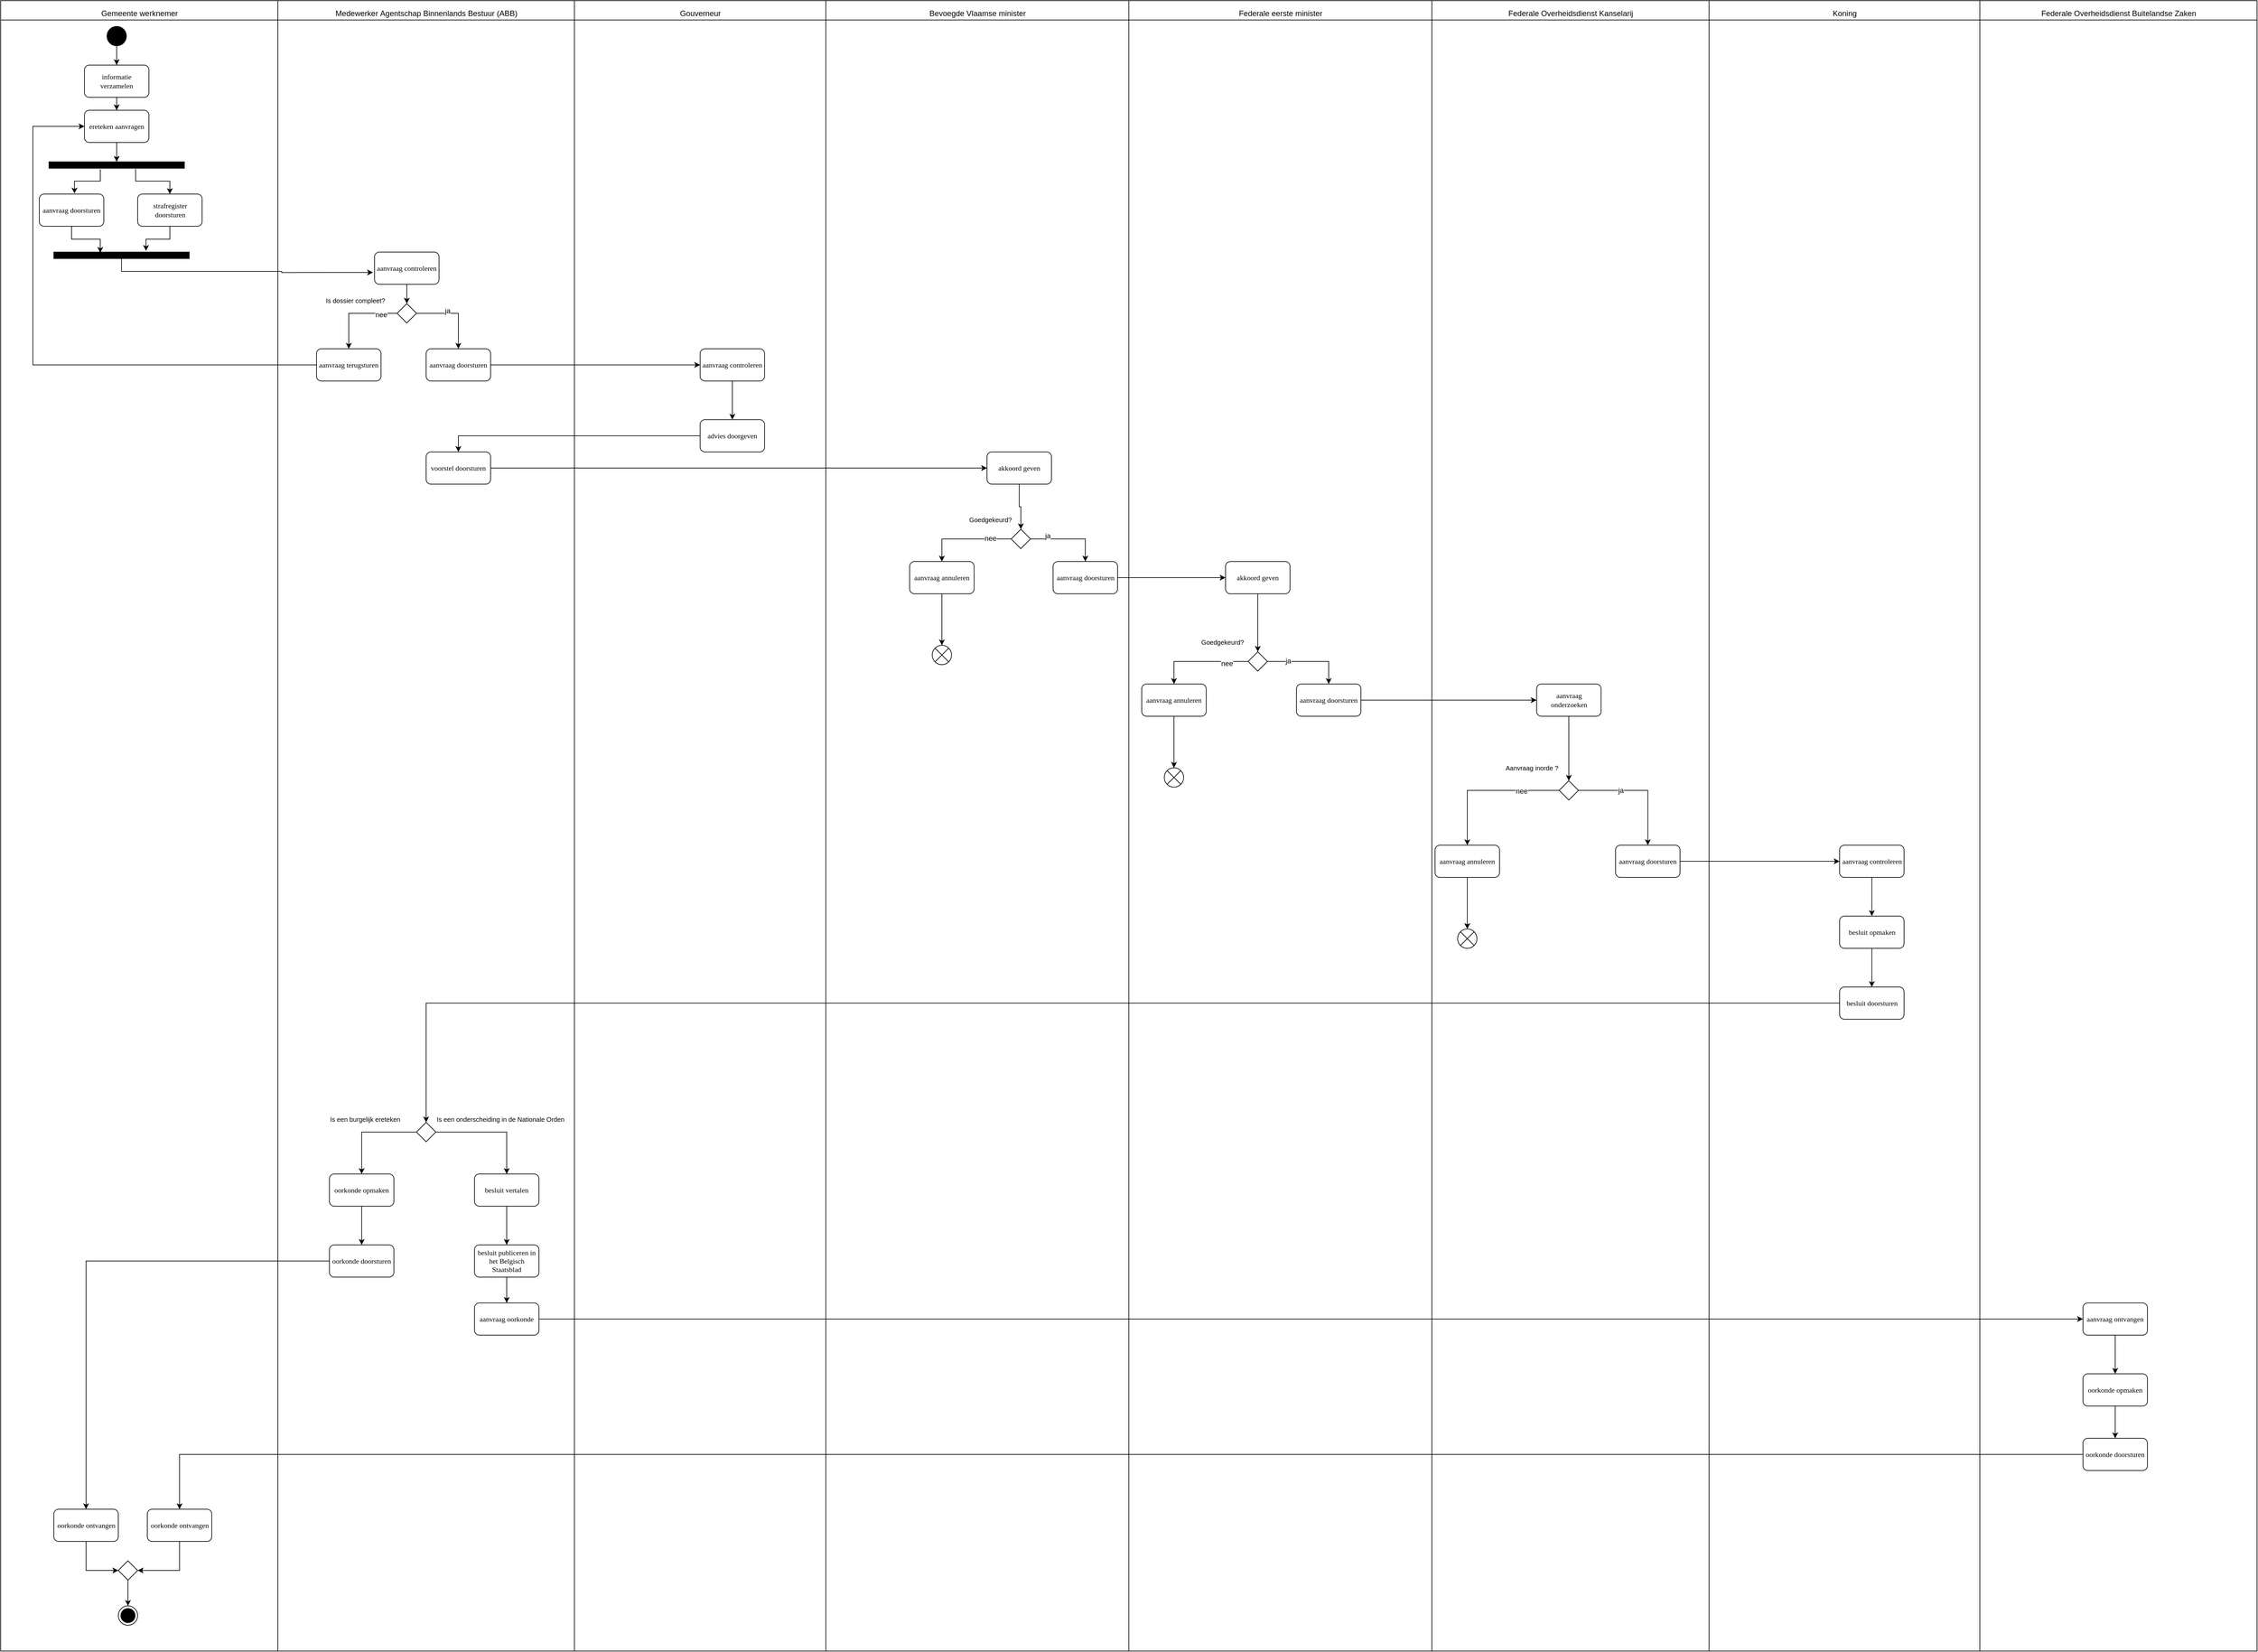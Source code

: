 <mxfile version="20.2.3" type="device"><diagram id="ZHenVUtdvTATAbaUtTwY" name="Pagina-1"><mxGraphModel dx="1038" dy="2241" grid="1" gridSize="10" guides="1" tooltips="1" connect="1" arrows="1" fold="1" page="1" pageScale="1" pageWidth="900" pageHeight="1600" math="0" shadow="0"><root><mxCell id="0"/><mxCell id="1" parent="0"/><mxCell id="qeYb6-Mk7p1NM57O7SrZ-1" value="&lt;font style=&quot;font-size: 12px; font-weight: normal;&quot;&gt;Gemeente werknemer&lt;/font&gt;" style="swimlane;html=1;startSize=30;fontSize=26;" parent="1" vertex="1"><mxGeometry y="-620" width="430" height="2560" as="geometry"><mxRectangle x="50" y="-620" width="70" height="40" as="alternateBounds"/></mxGeometry></mxCell><mxCell id="qeYb6-Mk7p1NM57O7SrZ-23" style="edgeStyle=orthogonalEdgeStyle;rounded=0;orthogonalLoop=1;jettySize=auto;html=1;entryX=0.5;entryY=0;entryDx=0;entryDy=0;startArrow=none;" parent="qeYb6-Mk7p1NM57O7SrZ-1" source="pEAK2WOmN5JxyxvZKZ4H-2" target="pEAK2WOmN5JxyxvZKZ4H-1" edge="1"><mxGeometry relative="1" as="geometry"><mxPoint x="180" y="110" as="targetPoint"/></mxGeometry></mxCell><mxCell id="pEAK2WOmN5JxyxvZKZ4H-4" style="edgeStyle=orthogonalEdgeStyle;rounded=0;orthogonalLoop=1;jettySize=auto;html=1;entryX=0.5;entryY=0;entryDx=0;entryDy=0;" parent="qeYb6-Mk7p1NM57O7SrZ-1" source="qeYb6-Mk7p1NM57O7SrZ-3" target="pEAK2WOmN5JxyxvZKZ4H-2" edge="1"><mxGeometry relative="1" as="geometry"/></mxCell><mxCell id="qeYb6-Mk7p1NM57O7SrZ-3" value="" style="ellipse;whiteSpace=wrap;html=1;rounded=0;shadow=0;comic=0;labelBackgroundColor=none;strokeWidth=1;fillColor=#000000;fontFamily=Verdana;fontSize=12;align=center;" parent="qeYb6-Mk7p1NM57O7SrZ-1" vertex="1"><mxGeometry x="165" y="40" width="30" height="30" as="geometry"/></mxCell><mxCell id="Xzkce-4FoRbqYDj6auFc-2" style="edgeStyle=orthogonalEdgeStyle;rounded=0;orthogonalLoop=1;jettySize=auto;html=1;entryX=0;entryY=0.5;entryDx=0;entryDy=0;" parent="qeYb6-Mk7p1NM57O7SrZ-1" edge="1"><mxGeometry relative="1" as="geometry"><mxPoint x="205.2" y="4730" as="sourcePoint"/></mxGeometry></mxCell><mxCell id="Xzkce-4FoRbqYDj6auFc-3" style="edgeStyle=orthogonalEdgeStyle;rounded=0;orthogonalLoop=1;jettySize=auto;html=1;entryX=1;entryY=0.5;entryDx=0;entryDy=0;" parent="qeYb6-Mk7p1NM57O7SrZ-1" edge="1"><mxGeometry relative="1" as="geometry"><Array as="points"><mxPoint x="350" y="4775"/></Array><mxPoint x="350" y="4730" as="sourcePoint"/></mxGeometry></mxCell><mxCell id="pEAK2WOmN5JxyxvZKZ4H-102" style="edgeStyle=orthogonalEdgeStyle;rounded=0;orthogonalLoop=1;jettySize=auto;html=1;entryX=0.5;entryY=0;entryDx=0;entryDy=0;" parent="qeYb6-Mk7p1NM57O7SrZ-1" source="pEAK2WOmN5JxyxvZKZ4H-1" target="pEAK2WOmN5JxyxvZKZ4H-101" edge="1"><mxGeometry relative="1" as="geometry"/></mxCell><mxCell id="pEAK2WOmN5JxyxvZKZ4H-1" value="&lt;span style=&quot;font-size: 11px;&quot;&gt;ereteken aanvragen&lt;/span&gt;" style="rounded=1;whiteSpace=wrap;html=1;shadow=0;labelBackgroundColor=none;strokeWidth=1;fontFamily=Verdana;fontSize=8;align=center;" parent="qeYb6-Mk7p1NM57O7SrZ-1" vertex="1"><mxGeometry x="130" y="170" width="100" height="50" as="geometry"/></mxCell><mxCell id="pEAK2WOmN5JxyxvZKZ4H-2" value="&lt;span style=&quot;font-size: 11px;&quot;&gt;informatie verzamelen&lt;/span&gt;" style="rounded=1;whiteSpace=wrap;html=1;shadow=0;labelBackgroundColor=none;strokeWidth=1;fontFamily=Verdana;fontSize=8;align=center;" parent="qeYb6-Mk7p1NM57O7SrZ-1" vertex="1"><mxGeometry x="130" y="100" width="100" height="50" as="geometry"/></mxCell><mxCell id="pEAK2WOmN5JxyxvZKZ4H-107" style="edgeStyle=orthogonalEdgeStyle;rounded=0;orthogonalLoop=1;jettySize=auto;html=1;entryX=0.343;entryY=0.113;entryDx=0;entryDy=0;entryPerimeter=0;" parent="qeYb6-Mk7p1NM57O7SrZ-1" source="pEAK2WOmN5JxyxvZKZ4H-5" target="pEAK2WOmN5JxyxvZKZ4H-106" edge="1"><mxGeometry relative="1" as="geometry"/></mxCell><mxCell id="pEAK2WOmN5JxyxvZKZ4H-5" value="&lt;span style=&quot;font-size: 11px;&quot;&gt;aanvraag doorsturen&lt;/span&gt;" style="rounded=1;whiteSpace=wrap;html=1;shadow=0;labelBackgroundColor=none;strokeWidth=1;fontFamily=Verdana;fontSize=8;align=center;" parent="qeYb6-Mk7p1NM57O7SrZ-1" vertex="1"><mxGeometry x="60" y="300" width="100" height="50" as="geometry"/></mxCell><mxCell id="pEAK2WOmN5JxyxvZKZ4H-89" style="edgeStyle=orthogonalEdgeStyle;rounded=0;orthogonalLoop=1;jettySize=auto;html=1;entryX=0;entryY=0.5;entryDx=0;entryDy=0;" parent="qeYb6-Mk7p1NM57O7SrZ-1" source="pEAK2WOmN5JxyxvZKZ4H-84" target="pEAK2WOmN5JxyxvZKZ4H-87" edge="1"><mxGeometry relative="1" as="geometry"/></mxCell><mxCell id="pEAK2WOmN5JxyxvZKZ4H-84" value="&lt;span style=&quot;font-size: 11px;&quot;&gt;oorkonde ontvangen&lt;/span&gt;" style="rounded=1;whiteSpace=wrap;html=1;shadow=0;labelBackgroundColor=none;strokeWidth=1;fontFamily=Verdana;fontSize=8;align=center;" parent="qeYb6-Mk7p1NM57O7SrZ-1" vertex="1"><mxGeometry x="82.5" y="2340" width="100" height="50" as="geometry"/></mxCell><mxCell id="pEAK2WOmN5JxyxvZKZ4H-90" style="edgeStyle=orthogonalEdgeStyle;rounded=0;orthogonalLoop=1;jettySize=auto;html=1;entryX=1;entryY=0.5;entryDx=0;entryDy=0;exitX=0.5;exitY=1;exitDx=0;exitDy=0;" parent="qeYb6-Mk7p1NM57O7SrZ-1" source="pEAK2WOmN5JxyxvZKZ4H-85" target="pEAK2WOmN5JxyxvZKZ4H-87" edge="1"><mxGeometry relative="1" as="geometry"/></mxCell><mxCell id="pEAK2WOmN5JxyxvZKZ4H-85" value="&lt;span style=&quot;font-size: 11px;&quot;&gt;oorkonde ontvangen&lt;/span&gt;" style="rounded=1;whiteSpace=wrap;html=1;shadow=0;labelBackgroundColor=none;strokeWidth=1;fontFamily=Verdana;fontSize=8;align=center;" parent="qeYb6-Mk7p1NM57O7SrZ-1" vertex="1"><mxGeometry x="227.5" y="2340" width="100" height="50" as="geometry"/></mxCell><mxCell id="pEAK2WOmN5JxyxvZKZ4H-86" value="" style="ellipse;html=1;shape=endState;fillColor=#000000;strokeColor=#000000;fontSize=26;" parent="qeYb6-Mk7p1NM57O7SrZ-1" vertex="1"><mxGeometry x="182.5" y="2490" width="30" height="30" as="geometry"/></mxCell><mxCell id="pEAK2WOmN5JxyxvZKZ4H-91" style="edgeStyle=orthogonalEdgeStyle;rounded=0;orthogonalLoop=1;jettySize=auto;html=1;entryX=0.5;entryY=0;entryDx=0;entryDy=0;" parent="qeYb6-Mk7p1NM57O7SrZ-1" source="pEAK2WOmN5JxyxvZKZ4H-87" target="pEAK2WOmN5JxyxvZKZ4H-86" edge="1"><mxGeometry relative="1" as="geometry"/></mxCell><mxCell id="pEAK2WOmN5JxyxvZKZ4H-87" value="" style="rhombus;fontSize=26;" parent="qeYb6-Mk7p1NM57O7SrZ-1" vertex="1"><mxGeometry x="182.5" y="2420" width="30" height="30" as="geometry"/></mxCell><mxCell id="pEAK2WOmN5JxyxvZKZ4H-104" style="edgeStyle=orthogonalEdgeStyle;rounded=0;orthogonalLoop=1;jettySize=auto;html=1;entryX=0.545;entryY=-0.017;entryDx=0;entryDy=0;entryPerimeter=0;exitX=0.379;exitY=1.163;exitDx=0;exitDy=0;exitPerimeter=0;" parent="qeYb6-Mk7p1NM57O7SrZ-1" source="pEAK2WOmN5JxyxvZKZ4H-101" target="pEAK2WOmN5JxyxvZKZ4H-5" edge="1"><mxGeometry relative="1" as="geometry"/></mxCell><mxCell id="pEAK2WOmN5JxyxvZKZ4H-105" style="edgeStyle=orthogonalEdgeStyle;rounded=0;orthogonalLoop=1;jettySize=auto;html=1;entryX=0.5;entryY=0;entryDx=0;entryDy=0;exitX=0.64;exitY=1.113;exitDx=0;exitDy=0;exitPerimeter=0;" parent="qeYb6-Mk7p1NM57O7SrZ-1" source="pEAK2WOmN5JxyxvZKZ4H-101" target="pEAK2WOmN5JxyxvZKZ4H-103" edge="1"><mxGeometry relative="1" as="geometry"/></mxCell><mxCell id="pEAK2WOmN5JxyxvZKZ4H-101" value="" style="whiteSpace=wrap;html=1;rounded=0;shadow=0;comic=0;labelBackgroundColor=none;strokeWidth=1;fillColor=#000000;fontFamily=Verdana;fontSize=12;align=center;rotation=0;" parent="qeYb6-Mk7p1NM57O7SrZ-1" vertex="1"><mxGeometry x="75" y="250" width="210" height="10" as="geometry"/></mxCell><mxCell id="pEAK2WOmN5JxyxvZKZ4H-108" style="edgeStyle=orthogonalEdgeStyle;rounded=0;orthogonalLoop=1;jettySize=auto;html=1;entryX=0.681;entryY=-0.187;entryDx=0;entryDy=0;entryPerimeter=0;" parent="qeYb6-Mk7p1NM57O7SrZ-1" source="pEAK2WOmN5JxyxvZKZ4H-103" target="pEAK2WOmN5JxyxvZKZ4H-106" edge="1"><mxGeometry relative="1" as="geometry"/></mxCell><mxCell id="pEAK2WOmN5JxyxvZKZ4H-103" value="&lt;span style=&quot;font-size: 11px;&quot;&gt;strafregister doorsturen&lt;/span&gt;" style="rounded=1;whiteSpace=wrap;html=1;shadow=0;labelBackgroundColor=none;strokeWidth=1;fontFamily=Verdana;fontSize=8;align=center;" parent="qeYb6-Mk7p1NM57O7SrZ-1" vertex="1"><mxGeometry x="212.5" y="300" width="100" height="50" as="geometry"/></mxCell><mxCell id="pEAK2WOmN5JxyxvZKZ4H-106" value="" style="whiteSpace=wrap;html=1;rounded=0;shadow=0;comic=0;labelBackgroundColor=none;strokeWidth=1;fillColor=#000000;fontFamily=Verdana;fontSize=12;align=center;rotation=0;" parent="qeYb6-Mk7p1NM57O7SrZ-1" vertex="1"><mxGeometry x="82.5" y="390" width="210" height="10" as="geometry"/></mxCell><mxCell id="qeYb6-Mk7p1NM57O7SrZ-5" value="&lt;font style=&quot;font-size: 12px; font-weight: normal;&quot;&gt;Medewerker&amp;nbsp;Agentschap Binnenlands Bestuur (ABB)&lt;/font&gt;" style="swimlane;html=1;startSize=30;fontSize=26;movable=1;resizable=1;rotatable=1;deletable=1;editable=1;connectable=1;" parent="1" vertex="1"><mxGeometry x="430" y="-620" width="460" height="2560" as="geometry"><mxRectangle x="50" y="-620" width="70" height="40" as="alternateBounds"/></mxGeometry></mxCell><mxCell id="8twhK0O1LXAX3PJHNR0f-30" style="edgeStyle=orthogonalEdgeStyle;rounded=0;orthogonalLoop=1;jettySize=auto;html=1;entryX=0.5;entryY=0;entryDx=0;entryDy=0;fontSize=10;" parent="qeYb6-Mk7p1NM57O7SrZ-5" edge="1"><mxGeometry relative="1" as="geometry"><mxPoint x="180" y="1870" as="sourcePoint"/></mxGeometry></mxCell><mxCell id="8twhK0O1LXAX3PJHNR0f-85" style="edgeStyle=orthogonalEdgeStyle;rounded=0;orthogonalLoop=1;jettySize=auto;html=1;entryX=0.5;entryY=0;entryDx=0;entryDy=0;fontSize=10;" parent="qeYb6-Mk7p1NM57O7SrZ-5" edge="1"><mxGeometry relative="1" as="geometry"><mxPoint x="215" y="2360" as="targetPoint"/></mxGeometry></mxCell><mxCell id="8twhK0O1LXAX3PJHNR0f-89" style="edgeStyle=orthogonalEdgeStyle;rounded=0;orthogonalLoop=1;jettySize=auto;html=1;entryX=0.5;entryY=0;entryDx=0;entryDy=0;fontSize=10;" parent="qeYb6-Mk7p1NM57O7SrZ-5" edge="1"><mxGeometry relative="1" as="geometry"><mxPoint x="450" y="2360" as="targetPoint"/></mxGeometry></mxCell><mxCell id="pEAK2WOmN5JxyxvZKZ4H-11" style="edgeStyle=orthogonalEdgeStyle;rounded=0;orthogonalLoop=1;jettySize=auto;html=1;entryX=0.5;entryY=0;entryDx=0;entryDy=0;" parent="qeYb6-Mk7p1NM57O7SrZ-5" source="pEAK2WOmN5JxyxvZKZ4H-6" target="pEAK2WOmN5JxyxvZKZ4H-8" edge="1"><mxGeometry relative="1" as="geometry"/></mxCell><mxCell id="pEAK2WOmN5JxyxvZKZ4H-6" value="&lt;span style=&quot;font-size: 11px;&quot;&gt;aanvraag controleren&lt;/span&gt;" style="rounded=1;whiteSpace=wrap;html=1;shadow=0;labelBackgroundColor=none;strokeWidth=1;fontFamily=Verdana;fontSize=8;align=center;" parent="qeYb6-Mk7p1NM57O7SrZ-5" vertex="1"><mxGeometry x="150" y="390" width="100" height="50" as="geometry"/></mxCell><mxCell id="pEAK2WOmN5JxyxvZKZ4H-12" style="edgeStyle=orthogonalEdgeStyle;rounded=0;orthogonalLoop=1;jettySize=auto;html=1;entryX=0.5;entryY=0;entryDx=0;entryDy=0;" parent="qeYb6-Mk7p1NM57O7SrZ-5" source="pEAK2WOmN5JxyxvZKZ4H-8" target="pEAK2WOmN5JxyxvZKZ4H-10" edge="1"><mxGeometry relative="1" as="geometry"/></mxCell><mxCell id="pEAK2WOmN5JxyxvZKZ4H-13" value="nee" style="edgeLabel;html=1;align=center;verticalAlign=middle;resizable=0;points=[];" parent="pEAK2WOmN5JxyxvZKZ4H-12" vertex="1" connectable="0"><mxGeometry x="-0.619" y="2" relative="1" as="geometry"><mxPoint as="offset"/></mxGeometry></mxCell><mxCell id="pEAK2WOmN5JxyxvZKZ4H-16" style="edgeStyle=orthogonalEdgeStyle;rounded=0;orthogonalLoop=1;jettySize=auto;html=1;entryX=0.5;entryY=0;entryDx=0;entryDy=0;" parent="qeYb6-Mk7p1NM57O7SrZ-5" source="pEAK2WOmN5JxyxvZKZ4H-8" target="pEAK2WOmN5JxyxvZKZ4H-15" edge="1"><mxGeometry relative="1" as="geometry"/></mxCell><mxCell id="pEAK2WOmN5JxyxvZKZ4H-17" value="ja" style="edgeLabel;html=1;align=center;verticalAlign=middle;resizable=0;points=[];" parent="pEAK2WOmN5JxyxvZKZ4H-16" vertex="1" connectable="0"><mxGeometry x="-0.2" y="4" relative="1" as="geometry"><mxPoint as="offset"/></mxGeometry></mxCell><mxCell id="pEAK2WOmN5JxyxvZKZ4H-8" value="" style="rhombus;fontSize=26;" parent="qeYb6-Mk7p1NM57O7SrZ-5" vertex="1"><mxGeometry x="185" y="470" width="30" height="30" as="geometry"/></mxCell><mxCell id="pEAK2WOmN5JxyxvZKZ4H-9" value="Is dossier compleet?" style="text;html=1;align=center;verticalAlign=middle;resizable=0;points=[];autosize=1;strokeColor=none;fillColor=none;fontSize=10;" parent="qeYb6-Mk7p1NM57O7SrZ-5" vertex="1"><mxGeometry x="60" y="450" width="120" height="30" as="geometry"/></mxCell><mxCell id="pEAK2WOmN5JxyxvZKZ4H-10" value="&lt;span style=&quot;font-size: 11px;&quot;&gt;aanvraag terugsturen&lt;/span&gt;" style="rounded=1;whiteSpace=wrap;html=1;shadow=0;labelBackgroundColor=none;strokeWidth=1;fontFamily=Verdana;fontSize=8;align=center;" parent="qeYb6-Mk7p1NM57O7SrZ-5" vertex="1"><mxGeometry x="60" y="540" width="100" height="50" as="geometry"/></mxCell><mxCell id="pEAK2WOmN5JxyxvZKZ4H-15" value="&lt;span style=&quot;font-size: 11px;&quot;&gt;aanvraag doorsturen&lt;/span&gt;" style="rounded=1;whiteSpace=wrap;html=1;shadow=0;labelBackgroundColor=none;strokeWidth=1;fontFamily=Verdana;fontSize=8;align=center;" parent="qeYb6-Mk7p1NM57O7SrZ-5" vertex="1"><mxGeometry x="230" y="540" width="100" height="50" as="geometry"/></mxCell><mxCell id="pEAK2WOmN5JxyxvZKZ4H-22" value="&lt;span style=&quot;font-size: 11px;&quot;&gt;voorstel doorsturen&lt;/span&gt;" style="rounded=1;whiteSpace=wrap;html=1;shadow=0;labelBackgroundColor=none;strokeWidth=1;fontFamily=Verdana;fontSize=8;align=center;" parent="qeYb6-Mk7p1NM57O7SrZ-5" vertex="1"><mxGeometry x="230" y="700" width="100" height="50" as="geometry"/></mxCell><mxCell id="pEAK2WOmN5JxyxvZKZ4H-82" style="edgeStyle=orthogonalEdgeStyle;rounded=0;orthogonalLoop=1;jettySize=auto;html=1;entryX=0.5;entryY=0;entryDx=0;entryDy=0;" parent="qeYb6-Mk7p1NM57O7SrZ-5" source="pEAK2WOmN5JxyxvZKZ4H-69" target="pEAK2WOmN5JxyxvZKZ4H-70" edge="1"><mxGeometry relative="1" as="geometry"/></mxCell><mxCell id="pEAK2WOmN5JxyxvZKZ4H-69" value="&lt;span style=&quot;font-size: 11px;&quot;&gt;besluit vertalen&lt;/span&gt;" style="rounded=1;whiteSpace=wrap;html=1;shadow=0;labelBackgroundColor=none;strokeWidth=1;fontFamily=Verdana;fontSize=8;align=center;" parent="qeYb6-Mk7p1NM57O7SrZ-5" vertex="1"><mxGeometry x="305" y="1820" width="100" height="50" as="geometry"/></mxCell><mxCell id="pEAK2WOmN5JxyxvZKZ4H-83" style="edgeStyle=orthogonalEdgeStyle;rounded=0;orthogonalLoop=1;jettySize=auto;html=1;entryX=0.5;entryY=0;entryDx=0;entryDy=0;" parent="qeYb6-Mk7p1NM57O7SrZ-5" source="pEAK2WOmN5JxyxvZKZ4H-70" target="pEAK2WOmN5JxyxvZKZ4H-71" edge="1"><mxGeometry relative="1" as="geometry"/></mxCell><mxCell id="pEAK2WOmN5JxyxvZKZ4H-70" value="&lt;span style=&quot;font-size: 11px;&quot;&gt;besluit publiceren in het Belgisch Staatsblad&lt;/span&gt;" style="rounded=1;whiteSpace=wrap;html=1;shadow=0;labelBackgroundColor=none;strokeWidth=1;fontFamily=Verdana;fontSize=8;align=center;" parent="qeYb6-Mk7p1NM57O7SrZ-5" vertex="1"><mxGeometry x="305" y="1930" width="100" height="50" as="geometry"/></mxCell><mxCell id="pEAK2WOmN5JxyxvZKZ4H-71" value="&lt;span style=&quot;font-size: 11px;&quot;&gt;aanvraag oorkonde&lt;/span&gt;" style="rounded=1;whiteSpace=wrap;html=1;shadow=0;labelBackgroundColor=none;strokeWidth=1;fontFamily=Verdana;fontSize=8;align=center;" parent="qeYb6-Mk7p1NM57O7SrZ-5" vertex="1"><mxGeometry x="305" y="2020" width="100" height="50" as="geometry"/></mxCell><mxCell id="pEAK2WOmN5JxyxvZKZ4H-78" style="edgeStyle=orthogonalEdgeStyle;rounded=0;orthogonalLoop=1;jettySize=auto;html=1;" parent="qeYb6-Mk7p1NM57O7SrZ-5" source="pEAK2WOmN5JxyxvZKZ4H-72" target="pEAK2WOmN5JxyxvZKZ4H-75" edge="1"><mxGeometry relative="1" as="geometry"/></mxCell><mxCell id="pEAK2WOmN5JxyxvZKZ4H-80" style="edgeStyle=orthogonalEdgeStyle;rounded=0;orthogonalLoop=1;jettySize=auto;html=1;entryX=0.5;entryY=0;entryDx=0;entryDy=0;" parent="qeYb6-Mk7p1NM57O7SrZ-5" source="pEAK2WOmN5JxyxvZKZ4H-72" target="pEAK2WOmN5JxyxvZKZ4H-69" edge="1"><mxGeometry relative="1" as="geometry"/></mxCell><mxCell id="pEAK2WOmN5JxyxvZKZ4H-72" value="" style="rhombus;fontSize=26;" parent="qeYb6-Mk7p1NM57O7SrZ-5" vertex="1"><mxGeometry x="215" y="1740" width="30" height="30" as="geometry"/></mxCell><mxCell id="pEAK2WOmN5JxyxvZKZ4H-73" value="Is een onderscheiding in de Nationale Orden" style="text;html=1;align=center;verticalAlign=middle;resizable=0;points=[];autosize=1;strokeColor=none;fillColor=none;fontSize=10;" parent="qeYb6-Mk7p1NM57O7SrZ-5" vertex="1"><mxGeometry x="235" y="1720" width="220" height="30" as="geometry"/></mxCell><mxCell id="pEAK2WOmN5JxyxvZKZ4H-74" value="Is een burgelijk ereteken" style="text;html=1;align=center;verticalAlign=middle;resizable=0;points=[];autosize=1;strokeColor=none;fillColor=none;fontSize=10;" parent="qeYb6-Mk7p1NM57O7SrZ-5" vertex="1"><mxGeometry x="70" y="1720" width="130" height="30" as="geometry"/></mxCell><mxCell id="pEAK2WOmN5JxyxvZKZ4H-81" style="edgeStyle=orthogonalEdgeStyle;rounded=0;orthogonalLoop=1;jettySize=auto;html=1;entryX=0.5;entryY=0;entryDx=0;entryDy=0;" parent="qeYb6-Mk7p1NM57O7SrZ-5" source="pEAK2WOmN5JxyxvZKZ4H-75" target="pEAK2WOmN5JxyxvZKZ4H-76" edge="1"><mxGeometry relative="1" as="geometry"/></mxCell><mxCell id="pEAK2WOmN5JxyxvZKZ4H-75" value="&lt;span style=&quot;font-size: 11px;&quot;&gt;oorkonde opmaken&lt;/span&gt;" style="rounded=1;whiteSpace=wrap;html=1;shadow=0;labelBackgroundColor=none;strokeWidth=1;fontFamily=Verdana;fontSize=8;align=center;" parent="qeYb6-Mk7p1NM57O7SrZ-5" vertex="1"><mxGeometry x="80" y="1820" width="100" height="50" as="geometry"/></mxCell><mxCell id="pEAK2WOmN5JxyxvZKZ4H-76" value="&lt;span style=&quot;font-size: 11px;&quot;&gt;oorkonde doorsturen&lt;/span&gt;" style="rounded=1;whiteSpace=wrap;html=1;shadow=0;labelBackgroundColor=none;strokeWidth=1;fontFamily=Verdana;fontSize=8;align=center;" parent="qeYb6-Mk7p1NM57O7SrZ-5" vertex="1"><mxGeometry x="80" y="1930" width="100" height="50" as="geometry"/></mxCell><mxCell id="8twhK0O1LXAX3PJHNR0f-33" value="&lt;font style=&quot;font-size: 12px; font-weight: normal;&quot;&gt;Gouverneur&lt;/font&gt;" style="swimlane;html=1;startSize=30;fontSize=26;movable=1;resizable=1;rotatable=1;deletable=1;editable=1;connectable=1;" parent="1" vertex="1"><mxGeometry x="890" y="-620" width="390" height="2560" as="geometry"><mxRectangle x="50" y="-620" width="70" height="40" as="alternateBounds"/></mxGeometry></mxCell><mxCell id="8twhK0O1LXAX3PJHNR0f-34" style="edgeStyle=orthogonalEdgeStyle;rounded=0;orthogonalLoop=1;jettySize=auto;html=1;entryX=0.5;entryY=0;entryDx=0;entryDy=0;fontSize=10;" parent="8twhK0O1LXAX3PJHNR0f-33" edge="1"><mxGeometry relative="1" as="geometry"><mxPoint x="180" y="1870" as="sourcePoint"/></mxGeometry></mxCell><mxCell id="pEAK2WOmN5JxyxvZKZ4H-21" style="edgeStyle=orthogonalEdgeStyle;rounded=0;orthogonalLoop=1;jettySize=auto;html=1;entryX=0.5;entryY=0;entryDx=0;entryDy=0;" parent="8twhK0O1LXAX3PJHNR0f-33" source="pEAK2WOmN5JxyxvZKZ4H-18" target="pEAK2WOmN5JxyxvZKZ4H-19" edge="1"><mxGeometry relative="1" as="geometry"/></mxCell><mxCell id="pEAK2WOmN5JxyxvZKZ4H-18" value="&lt;span style=&quot;font-size: 11px;&quot;&gt;aanvraag controleren&lt;/span&gt;" style="rounded=1;whiteSpace=wrap;html=1;shadow=0;labelBackgroundColor=none;strokeWidth=1;fontFamily=Verdana;fontSize=8;align=center;" parent="8twhK0O1LXAX3PJHNR0f-33" vertex="1"><mxGeometry x="195" y="540" width="100" height="50" as="geometry"/></mxCell><mxCell id="pEAK2WOmN5JxyxvZKZ4H-19" value="&lt;span style=&quot;font-size: 11px;&quot;&gt;advies doorgeven&lt;/span&gt;" style="rounded=1;whiteSpace=wrap;html=1;shadow=0;labelBackgroundColor=none;strokeWidth=1;fontFamily=Verdana;fontSize=8;align=center;" parent="8twhK0O1LXAX3PJHNR0f-33" vertex="1"><mxGeometry x="195" y="650" width="100" height="50" as="geometry"/></mxCell><mxCell id="8twhK0O1LXAX3PJHNR0f-40" style="edgeStyle=orthogonalEdgeStyle;rounded=0;orthogonalLoop=1;jettySize=auto;html=1;entryX=0.5;entryY=0;entryDx=0;entryDy=0;fontSize=10;" parent="1" edge="1"><mxGeometry relative="1" as="geometry"><mxPoint x="620" y="1320" as="sourcePoint"/><Array as="points"><mxPoint x="980" y="1320"/></Array></mxGeometry></mxCell><mxCell id="dqIwUDd032EUe0eFCUuS-20" value="&lt;font style=&quot;font-size: 12px; font-weight: normal;&quot;&gt;Bevoegde Vlaamse minister&lt;/font&gt;" style="swimlane;html=1;startSize=30;fontSize=26;movable=1;resizable=1;rotatable=1;deletable=1;editable=1;connectable=1;" parent="1" vertex="1"><mxGeometry x="1280" y="-620" width="470" height="2560" as="geometry"><mxRectangle x="50" y="-620" width="70" height="40" as="alternateBounds"/></mxGeometry></mxCell><mxCell id="dqIwUDd032EUe0eFCUuS-21" style="edgeStyle=orthogonalEdgeStyle;rounded=0;orthogonalLoop=1;jettySize=auto;html=1;entryX=0.5;entryY=0;entryDx=0;entryDy=0;fontSize=10;" parent="dqIwUDd032EUe0eFCUuS-20" edge="1"><mxGeometry relative="1" as="geometry"><mxPoint x="180" y="1870" as="sourcePoint"/></mxGeometry></mxCell><mxCell id="dqIwUDd032EUe0eFCUuS-22" style="edgeStyle=orthogonalEdgeStyle;rounded=0;orthogonalLoop=1;jettySize=auto;html=1;entryX=0.5;entryY=0;entryDx=0;entryDy=0;" parent="dqIwUDd032EUe0eFCUuS-20" edge="1"><mxGeometry relative="1" as="geometry"><mxPoint x="265" y="2320" as="sourcePoint"/></mxGeometry></mxCell><mxCell id="dqIwUDd032EUe0eFCUuS-24" style="edgeStyle=orthogonalEdgeStyle;rounded=0;orthogonalLoop=1;jettySize=auto;html=1;entryX=0.5;entryY=0;entryDx=0;entryDy=0;" parent="dqIwUDd032EUe0eFCUuS-20" edge="1"><mxGeometry relative="1" as="geometry"><mxPoint x="265" y="2420" as="sourcePoint"/></mxGeometry></mxCell><mxCell id="pEAK2WOmN5JxyxvZKZ4H-24" value="&lt;span style=&quot;font-size: 11px;&quot;&gt;akkoord geven&lt;/span&gt;" style="rounded=1;whiteSpace=wrap;html=1;shadow=0;labelBackgroundColor=none;strokeWidth=1;fontFamily=Verdana;fontSize=8;align=center;" parent="dqIwUDd032EUe0eFCUuS-20" vertex="1"><mxGeometry x="250" y="700" width="100" height="50" as="geometry"/></mxCell><mxCell id="pEAK2WOmN5JxyxvZKZ4H-26" value="&lt;font style=&quot;font-size: 11px;&quot;&gt;aanvraag doorsturen&lt;/font&gt;" style="rounded=1;whiteSpace=wrap;html=1;shadow=0;labelBackgroundColor=none;strokeWidth=1;fontFamily=Verdana;fontSize=8;align=center;" parent="dqIwUDd032EUe0eFCUuS-20" vertex="1"><mxGeometry x="352.5" y="870" width="100" height="50" as="geometry"/></mxCell><mxCell id="pEAK2WOmN5JxyxvZKZ4H-31" style="edgeStyle=orthogonalEdgeStyle;rounded=0;orthogonalLoop=1;jettySize=auto;html=1;exitX=0.5;exitY=1;exitDx=0;exitDy=0;" parent="dqIwUDd032EUe0eFCUuS-20" source="pEAK2WOmN5JxyxvZKZ4H-24" target="pEAK2WOmN5JxyxvZKZ4H-27" edge="1"><mxGeometry relative="1" as="geometry"/></mxCell><mxCell id="pEAK2WOmN5JxyxvZKZ4H-32" style="edgeStyle=orthogonalEdgeStyle;rounded=0;orthogonalLoop=1;jettySize=auto;html=1;entryX=0.5;entryY=0;entryDx=0;entryDy=0;" parent="dqIwUDd032EUe0eFCUuS-20" source="pEAK2WOmN5JxyxvZKZ4H-27" target="pEAK2WOmN5JxyxvZKZ4H-29" edge="1"><mxGeometry relative="1" as="geometry"/></mxCell><mxCell id="pEAK2WOmN5JxyxvZKZ4H-33" value="nee" style="edgeLabel;html=1;align=center;verticalAlign=middle;resizable=0;points=[];" parent="pEAK2WOmN5JxyxvZKZ4H-32" vertex="1" connectable="0"><mxGeometry x="-0.53" y="-1" relative="1" as="geometry"><mxPoint x="1" as="offset"/></mxGeometry></mxCell><mxCell id="pEAK2WOmN5JxyxvZKZ4H-34" style="edgeStyle=orthogonalEdgeStyle;rounded=0;orthogonalLoop=1;jettySize=auto;html=1;entryX=0.5;entryY=0;entryDx=0;entryDy=0;" parent="dqIwUDd032EUe0eFCUuS-20" source="pEAK2WOmN5JxyxvZKZ4H-27" target="pEAK2WOmN5JxyxvZKZ4H-26" edge="1"><mxGeometry relative="1" as="geometry"/></mxCell><mxCell id="pEAK2WOmN5JxyxvZKZ4H-35" value="ja" style="edgeLabel;html=1;align=center;verticalAlign=middle;resizable=0;points=[];" parent="pEAK2WOmN5JxyxvZKZ4H-34" vertex="1" connectable="0"><mxGeometry x="-0.558" y="5" relative="1" as="geometry"><mxPoint as="offset"/></mxGeometry></mxCell><mxCell id="pEAK2WOmN5JxyxvZKZ4H-27" value="" style="rhombus;fontSize=26;" parent="dqIwUDd032EUe0eFCUuS-20" vertex="1"><mxGeometry x="287.5" y="820" width="30" height="30" as="geometry"/></mxCell><mxCell id="pEAK2WOmN5JxyxvZKZ4H-28" value="&lt;font style=&quot;font-size: 10px;&quot;&gt;Goedgekeurd?&lt;/font&gt;" style="text;html=1;align=center;verticalAlign=middle;resizable=0;points=[];autosize=1;strokeColor=none;fillColor=none;fontSize=11;" parent="dqIwUDd032EUe0eFCUuS-20" vertex="1"><mxGeometry x="210" y="790" width="90" height="30" as="geometry"/></mxCell><mxCell id="pEAK2WOmN5JxyxvZKZ4H-36" style="edgeStyle=orthogonalEdgeStyle;rounded=0;orthogonalLoop=1;jettySize=auto;html=1;entryX=0.5;entryY=0;entryDx=0;entryDy=0;" parent="dqIwUDd032EUe0eFCUuS-20" source="pEAK2WOmN5JxyxvZKZ4H-29" target="pEAK2WOmN5JxyxvZKZ4H-30" edge="1"><mxGeometry relative="1" as="geometry"/></mxCell><mxCell id="pEAK2WOmN5JxyxvZKZ4H-29" value="&lt;font style=&quot;font-size: 11px;&quot;&gt;aanvraag annuleren&lt;/font&gt;" style="rounded=1;whiteSpace=wrap;html=1;shadow=0;labelBackgroundColor=none;strokeWidth=1;fontFamily=Verdana;fontSize=8;align=center;" parent="dqIwUDd032EUe0eFCUuS-20" vertex="1"><mxGeometry x="130" y="870" width="100" height="50" as="geometry"/></mxCell><mxCell id="pEAK2WOmN5JxyxvZKZ4H-30" value="" style="shape=sumEllipse;perimeter=ellipsePerimeter;whiteSpace=wrap;html=1;backgroundOutline=1;fontSize=26;" parent="dqIwUDd032EUe0eFCUuS-20" vertex="1"><mxGeometry x="165" y="1000" width="30" height="30" as="geometry"/></mxCell><mxCell id="dqIwUDd032EUe0eFCUuS-30" value="&lt;font style=&quot;font-size: 12px; font-weight: normal;&quot;&gt;Federale eerste minister&lt;/font&gt;" style="swimlane;html=1;startSize=30;fontSize=26;movable=1;resizable=1;rotatable=1;deletable=1;editable=1;connectable=1;" parent="1" vertex="1"><mxGeometry x="1750" y="-620" width="470" height="2560" as="geometry"><mxRectangle x="50" y="-620" width="70" height="40" as="alternateBounds"/></mxGeometry></mxCell><mxCell id="dqIwUDd032EUe0eFCUuS-31" style="edgeStyle=orthogonalEdgeStyle;rounded=0;orthogonalLoop=1;jettySize=auto;html=1;entryX=0.5;entryY=0;entryDx=0;entryDy=0;fontSize=10;" parent="dqIwUDd032EUe0eFCUuS-30" edge="1"><mxGeometry relative="1" as="geometry"><mxPoint x="180" y="1870" as="sourcePoint"/></mxGeometry></mxCell><mxCell id="dqIwUDd032EUe0eFCUuS-32" style="edgeStyle=orthogonalEdgeStyle;rounded=0;orthogonalLoop=1;jettySize=auto;html=1;entryX=0.5;entryY=0;entryDx=0;entryDy=0;" parent="dqIwUDd032EUe0eFCUuS-30" edge="1"><mxGeometry relative="1" as="geometry"><mxPoint x="265" y="2320" as="sourcePoint"/></mxGeometry></mxCell><mxCell id="dqIwUDd032EUe0eFCUuS-33" style="edgeStyle=orthogonalEdgeStyle;rounded=0;orthogonalLoop=1;jettySize=auto;html=1;entryX=0.5;entryY=0;entryDx=0;entryDy=0;" parent="dqIwUDd032EUe0eFCUuS-30" edge="1"><mxGeometry relative="1" as="geometry"><mxPoint x="265" y="2420" as="sourcePoint"/></mxGeometry></mxCell><mxCell id="pEAK2WOmN5JxyxvZKZ4H-44" style="edgeStyle=orthogonalEdgeStyle;rounded=0;orthogonalLoop=1;jettySize=auto;html=1;entryX=0.5;entryY=0;entryDx=0;entryDy=0;" parent="dqIwUDd032EUe0eFCUuS-30" source="pEAK2WOmN5JxyxvZKZ4H-37" target="pEAK2WOmN5JxyxvZKZ4H-39" edge="1"><mxGeometry relative="1" as="geometry"/></mxCell><mxCell id="pEAK2WOmN5JxyxvZKZ4H-37" value="&lt;font style=&quot;font-size: 11px;&quot;&gt;akkoord geven&lt;/font&gt;" style="rounded=1;whiteSpace=wrap;html=1;shadow=0;labelBackgroundColor=none;strokeWidth=1;fontFamily=Verdana;fontSize=8;align=center;" parent="dqIwUDd032EUe0eFCUuS-30" vertex="1"><mxGeometry x="150" y="870" width="100" height="50" as="geometry"/></mxCell><mxCell id="pEAK2WOmN5JxyxvZKZ4H-45" style="edgeStyle=orthogonalEdgeStyle;rounded=0;orthogonalLoop=1;jettySize=auto;html=1;entryX=0.5;entryY=0;entryDx=0;entryDy=0;" parent="dqIwUDd032EUe0eFCUuS-30" source="pEAK2WOmN5JxyxvZKZ4H-39" target="pEAK2WOmN5JxyxvZKZ4H-41" edge="1"><mxGeometry relative="1" as="geometry"/></mxCell><mxCell id="pEAK2WOmN5JxyxvZKZ4H-47" value="nee" style="edgeLabel;html=1;align=center;verticalAlign=middle;resizable=0;points=[];" parent="pEAK2WOmN5JxyxvZKZ4H-45" vertex="1" connectable="0"><mxGeometry x="-0.557" y="3" relative="1" as="geometry"><mxPoint as="offset"/></mxGeometry></mxCell><mxCell id="pEAK2WOmN5JxyxvZKZ4H-48" style="edgeStyle=orthogonalEdgeStyle;rounded=0;orthogonalLoop=1;jettySize=auto;html=1;entryX=0.5;entryY=0;entryDx=0;entryDy=0;" parent="dqIwUDd032EUe0eFCUuS-30" source="pEAK2WOmN5JxyxvZKZ4H-39" target="pEAK2WOmN5JxyxvZKZ4H-43" edge="1"><mxGeometry relative="1" as="geometry"/></mxCell><mxCell id="pEAK2WOmN5JxyxvZKZ4H-49" value="ja" style="edgeLabel;html=1;align=center;verticalAlign=middle;resizable=0;points=[];" parent="pEAK2WOmN5JxyxvZKZ4H-48" vertex="1" connectable="0"><mxGeometry x="-0.511" y="1" relative="1" as="geometry"><mxPoint as="offset"/></mxGeometry></mxCell><mxCell id="pEAK2WOmN5JxyxvZKZ4H-39" value="" style="rhombus;fontSize=26;" parent="dqIwUDd032EUe0eFCUuS-30" vertex="1"><mxGeometry x="185" y="1010" width="30" height="30" as="geometry"/></mxCell><mxCell id="pEAK2WOmN5JxyxvZKZ4H-40" value="&lt;font style=&quot;font-size: 10px;&quot;&gt;Goedgekeurd?&lt;/font&gt;" style="text;html=1;align=center;verticalAlign=middle;resizable=0;points=[];autosize=1;strokeColor=none;fillColor=none;fontSize=11;" parent="dqIwUDd032EUe0eFCUuS-30" vertex="1"><mxGeometry x="100" y="980" width="90" height="30" as="geometry"/></mxCell><mxCell id="pEAK2WOmN5JxyxvZKZ4H-46" style="edgeStyle=orthogonalEdgeStyle;rounded=0;orthogonalLoop=1;jettySize=auto;html=1;entryX=0.5;entryY=0;entryDx=0;entryDy=0;" parent="dqIwUDd032EUe0eFCUuS-30" source="pEAK2WOmN5JxyxvZKZ4H-41" target="pEAK2WOmN5JxyxvZKZ4H-42" edge="1"><mxGeometry relative="1" as="geometry"/></mxCell><mxCell id="pEAK2WOmN5JxyxvZKZ4H-41" value="&lt;font style=&quot;font-size: 11px;&quot;&gt;aanvraag annuleren&lt;/font&gt;" style="rounded=1;whiteSpace=wrap;html=1;shadow=0;labelBackgroundColor=none;strokeWidth=1;fontFamily=Verdana;fontSize=8;align=center;" parent="dqIwUDd032EUe0eFCUuS-30" vertex="1"><mxGeometry x="20" y="1060" width="100" height="50" as="geometry"/></mxCell><mxCell id="pEAK2WOmN5JxyxvZKZ4H-42" value="" style="shape=sumEllipse;perimeter=ellipsePerimeter;whiteSpace=wrap;html=1;backgroundOutline=1;fontSize=26;" parent="dqIwUDd032EUe0eFCUuS-30" vertex="1"><mxGeometry x="55" y="1190" width="30" height="30" as="geometry"/></mxCell><mxCell id="pEAK2WOmN5JxyxvZKZ4H-43" value="&lt;font style=&quot;font-size: 11px;&quot;&gt;aanvraag doorsturen&lt;/font&gt;" style="rounded=1;whiteSpace=wrap;html=1;shadow=0;labelBackgroundColor=none;strokeWidth=1;fontFamily=Verdana;fontSize=8;align=center;" parent="dqIwUDd032EUe0eFCUuS-30" vertex="1"><mxGeometry x="260" y="1060" width="100" height="50" as="geometry"/></mxCell><mxCell id="dqIwUDd032EUe0eFCUuS-71" value="&lt;font style=&quot;font-size: 12px; font-weight: normal;&quot;&gt;Federale Overheidsdienst Kanselarij&lt;/font&gt;" style="swimlane;html=1;startSize=30;fontSize=26;movable=1;resizable=1;rotatable=1;deletable=1;editable=1;connectable=1;" parent="1" vertex="1"><mxGeometry x="2220" y="-620" width="430" height="2560" as="geometry"><mxRectangle x="50" y="-620" width="70" height="40" as="alternateBounds"/></mxGeometry></mxCell><mxCell id="dqIwUDd032EUe0eFCUuS-72" style="edgeStyle=orthogonalEdgeStyle;rounded=0;orthogonalLoop=1;jettySize=auto;html=1;entryX=0.5;entryY=0;entryDx=0;entryDy=0;fontSize=10;" parent="dqIwUDd032EUe0eFCUuS-71" edge="1"><mxGeometry relative="1" as="geometry"><mxPoint x="180" y="1870" as="sourcePoint"/></mxGeometry></mxCell><mxCell id="dqIwUDd032EUe0eFCUuS-73" style="edgeStyle=orthogonalEdgeStyle;rounded=0;orthogonalLoop=1;jettySize=auto;html=1;entryX=0.5;entryY=0;entryDx=0;entryDy=0;" parent="dqIwUDd032EUe0eFCUuS-71" edge="1"><mxGeometry relative="1" as="geometry"><mxPoint x="265" y="2320" as="sourcePoint"/></mxGeometry></mxCell><mxCell id="dqIwUDd032EUe0eFCUuS-74" style="edgeStyle=orthogonalEdgeStyle;rounded=0;orthogonalLoop=1;jettySize=auto;html=1;entryX=0.5;entryY=0;entryDx=0;entryDy=0;" parent="dqIwUDd032EUe0eFCUuS-71" edge="1"><mxGeometry relative="1" as="geometry"><mxPoint x="265" y="2420" as="sourcePoint"/></mxGeometry></mxCell><mxCell id="dqIwUDd032EUe0eFCUuS-75" style="edgeStyle=orthogonalEdgeStyle;rounded=0;orthogonalLoop=1;jettySize=auto;html=1;entryX=0.5;entryY=0;entryDx=0;entryDy=0;fontSize=11;" parent="dqIwUDd032EUe0eFCUuS-71" edge="1"><mxGeometry relative="1" as="geometry"><mxPoint x="200" y="3010" as="sourcePoint"/></mxGeometry></mxCell><mxCell id="dqIwUDd032EUe0eFCUuS-77" style="edgeStyle=orthogonalEdgeStyle;rounded=0;orthogonalLoop=1;jettySize=auto;html=1;entryX=0.5;entryY=0;entryDx=0;entryDy=0;fontSize=10;" parent="dqIwUDd032EUe0eFCUuS-71" edge="1"><mxGeometry relative="1" as="geometry"><mxPoint x="200" y="3230" as="sourcePoint"/></mxGeometry></mxCell><mxCell id="dqIwUDd032EUe0eFCUuS-79" style="edgeStyle=orthogonalEdgeStyle;rounded=0;orthogonalLoop=1;jettySize=auto;html=1;entryX=0.5;entryY=0;entryDx=0;entryDy=0;fontSize=10;" parent="dqIwUDd032EUe0eFCUuS-71" edge="1"><mxGeometry relative="1" as="geometry"><mxPoint x="185" y="3335" as="sourcePoint"/></mxGeometry></mxCell><mxCell id="dqIwUDd032EUe0eFCUuS-82" style="edgeStyle=orthogonalEdgeStyle;rounded=0;orthogonalLoop=1;jettySize=auto;html=1;entryX=0.5;entryY=0;entryDx=0;entryDy=0;fontSize=10;" parent="dqIwUDd032EUe0eFCUuS-71" edge="1"><mxGeometry relative="1" as="geometry"><mxPoint x="70" y="3420" as="sourcePoint"/></mxGeometry></mxCell><mxCell id="pEAK2WOmN5JxyxvZKZ4H-57" style="edgeStyle=orthogonalEdgeStyle;rounded=0;orthogonalLoop=1;jettySize=auto;html=1;" parent="dqIwUDd032EUe0eFCUuS-71" source="pEAK2WOmN5JxyxvZKZ4H-50" target="pEAK2WOmN5JxyxvZKZ4H-51" edge="1"><mxGeometry relative="1" as="geometry"/></mxCell><mxCell id="pEAK2WOmN5JxyxvZKZ4H-50" value="&lt;font style=&quot;font-size: 11px;&quot;&gt;aanvraag onderzoeken&lt;/font&gt;" style="rounded=1;whiteSpace=wrap;html=1;shadow=0;labelBackgroundColor=none;strokeWidth=1;fontFamily=Verdana;fontSize=8;align=center;" parent="dqIwUDd032EUe0eFCUuS-71" vertex="1"><mxGeometry x="162.5" y="1060" width="100" height="50" as="geometry"/></mxCell><mxCell id="pEAK2WOmN5JxyxvZKZ4H-58" style="edgeStyle=orthogonalEdgeStyle;rounded=0;orthogonalLoop=1;jettySize=auto;html=1;entryX=0.5;entryY=0;entryDx=0;entryDy=0;" parent="dqIwUDd032EUe0eFCUuS-71" source="pEAK2WOmN5JxyxvZKZ4H-51" target="pEAK2WOmN5JxyxvZKZ4H-52" edge="1"><mxGeometry relative="1" as="geometry"/></mxCell><mxCell id="pEAK2WOmN5JxyxvZKZ4H-60" value="nee" style="edgeLabel;html=1;align=center;verticalAlign=middle;resizable=0;points=[];" parent="pEAK2WOmN5JxyxvZKZ4H-58" vertex="1" connectable="0"><mxGeometry x="-0.477" y="1" relative="1" as="geometry"><mxPoint x="1" as="offset"/></mxGeometry></mxCell><mxCell id="pEAK2WOmN5JxyxvZKZ4H-59" style="edgeStyle=orthogonalEdgeStyle;rounded=0;orthogonalLoop=1;jettySize=auto;html=1;entryX=0.5;entryY=0;entryDx=0;entryDy=0;" parent="dqIwUDd032EUe0eFCUuS-71" source="pEAK2WOmN5JxyxvZKZ4H-51" target="pEAK2WOmN5JxyxvZKZ4H-54" edge="1"><mxGeometry relative="1" as="geometry"/></mxCell><mxCell id="pEAK2WOmN5JxyxvZKZ4H-61" value="ja" style="edgeLabel;html=1;align=center;verticalAlign=middle;resizable=0;points=[];" parent="pEAK2WOmN5JxyxvZKZ4H-59" vertex="1" connectable="0"><mxGeometry x="-0.33" relative="1" as="geometry"><mxPoint x="1" as="offset"/></mxGeometry></mxCell><mxCell id="pEAK2WOmN5JxyxvZKZ4H-51" value="" style="rhombus;fontSize=26;" parent="dqIwUDd032EUe0eFCUuS-71" vertex="1"><mxGeometry x="197.5" y="1210" width="30" height="30" as="geometry"/></mxCell><mxCell id="pEAK2WOmN5JxyxvZKZ4H-62" style="edgeStyle=orthogonalEdgeStyle;rounded=0;orthogonalLoop=1;jettySize=auto;html=1;entryX=0.5;entryY=0;entryDx=0;entryDy=0;" parent="dqIwUDd032EUe0eFCUuS-71" source="pEAK2WOmN5JxyxvZKZ4H-52" target="pEAK2WOmN5JxyxvZKZ4H-53" edge="1"><mxGeometry relative="1" as="geometry"/></mxCell><mxCell id="pEAK2WOmN5JxyxvZKZ4H-52" value="&lt;font style=&quot;font-size: 11px;&quot;&gt;aanvraag annuleren&lt;/font&gt;" style="rounded=1;whiteSpace=wrap;html=1;shadow=0;labelBackgroundColor=none;strokeWidth=1;fontFamily=Verdana;fontSize=8;align=center;" parent="dqIwUDd032EUe0eFCUuS-71" vertex="1"><mxGeometry x="5" y="1310" width="100" height="50" as="geometry"/></mxCell><mxCell id="pEAK2WOmN5JxyxvZKZ4H-53" value="" style="shape=sumEllipse;perimeter=ellipsePerimeter;whiteSpace=wrap;html=1;backgroundOutline=1;fontSize=26;" parent="dqIwUDd032EUe0eFCUuS-71" vertex="1"><mxGeometry x="40" y="1440" width="30" height="30" as="geometry"/></mxCell><mxCell id="pEAK2WOmN5JxyxvZKZ4H-54" value="&lt;font style=&quot;font-size: 11px;&quot;&gt;aanvraag doorsturen&lt;/font&gt;" style="rounded=1;whiteSpace=wrap;html=1;shadow=0;labelBackgroundColor=none;strokeWidth=1;fontFamily=Verdana;fontSize=8;align=center;" parent="dqIwUDd032EUe0eFCUuS-71" vertex="1"><mxGeometry x="285" y="1310" width="100" height="50" as="geometry"/></mxCell><mxCell id="pEAK2WOmN5JxyxvZKZ4H-55" value="Aanvraag inorde ?" style="text;html=1;align=center;verticalAlign=middle;resizable=0;points=[];autosize=1;strokeColor=none;fillColor=none;fontSize=10;" parent="dqIwUDd032EUe0eFCUuS-71" vertex="1"><mxGeometry x="100" y="1175" width="110" height="30" as="geometry"/></mxCell><mxCell id="dqIwUDd032EUe0eFCUuS-105" value="&lt;font style=&quot;font-size: 12px; font-weight: normal;&quot;&gt;Koning&lt;/font&gt;" style="swimlane;html=1;startSize=30;fontSize=26;movable=1;resizable=1;rotatable=1;deletable=1;editable=1;connectable=1;" parent="1" vertex="1"><mxGeometry x="2650" y="-620" width="420" height="2560" as="geometry"><mxRectangle x="50" y="-620" width="70" height="40" as="alternateBounds"/></mxGeometry></mxCell><mxCell id="dqIwUDd032EUe0eFCUuS-106" style="edgeStyle=orthogonalEdgeStyle;rounded=0;orthogonalLoop=1;jettySize=auto;html=1;entryX=0.5;entryY=0;entryDx=0;entryDy=0;fontSize=10;" parent="dqIwUDd032EUe0eFCUuS-105" edge="1"><mxGeometry relative="1" as="geometry"><mxPoint x="180" y="1870" as="sourcePoint"/></mxGeometry></mxCell><mxCell id="dqIwUDd032EUe0eFCUuS-107" style="edgeStyle=orthogonalEdgeStyle;rounded=0;orthogonalLoop=1;jettySize=auto;html=1;entryX=0.5;entryY=0;entryDx=0;entryDy=0;" parent="dqIwUDd032EUe0eFCUuS-105" edge="1"><mxGeometry relative="1" as="geometry"><mxPoint x="265" y="2320" as="sourcePoint"/></mxGeometry></mxCell><mxCell id="dqIwUDd032EUe0eFCUuS-108" style="edgeStyle=orthogonalEdgeStyle;rounded=0;orthogonalLoop=1;jettySize=auto;html=1;entryX=0.5;entryY=0;entryDx=0;entryDy=0;" parent="dqIwUDd032EUe0eFCUuS-105" edge="1"><mxGeometry relative="1" as="geometry"><mxPoint x="265" y="2420" as="sourcePoint"/></mxGeometry></mxCell><mxCell id="dqIwUDd032EUe0eFCUuS-109" style="edgeStyle=orthogonalEdgeStyle;rounded=0;orthogonalLoop=1;jettySize=auto;html=1;entryX=0.5;entryY=0;entryDx=0;entryDy=0;fontSize=11;" parent="dqIwUDd032EUe0eFCUuS-105" edge="1"><mxGeometry relative="1" as="geometry"><mxPoint x="200" y="3010" as="sourcePoint"/></mxGeometry></mxCell><mxCell id="dqIwUDd032EUe0eFCUuS-110" style="edgeStyle=orthogonalEdgeStyle;rounded=0;orthogonalLoop=1;jettySize=auto;html=1;entryX=0.5;entryY=0;entryDx=0;entryDy=0;fontSize=10;" parent="dqIwUDd032EUe0eFCUuS-105" edge="1"><mxGeometry relative="1" as="geometry"><mxPoint x="200" y="3230" as="sourcePoint"/></mxGeometry></mxCell><mxCell id="dqIwUDd032EUe0eFCUuS-111" style="edgeStyle=orthogonalEdgeStyle;rounded=0;orthogonalLoop=1;jettySize=auto;html=1;entryX=0.5;entryY=0;entryDx=0;entryDy=0;fontSize=10;" parent="dqIwUDd032EUe0eFCUuS-105" edge="1"><mxGeometry relative="1" as="geometry"><mxPoint x="185" y="3335" as="sourcePoint"/></mxGeometry></mxCell><mxCell id="dqIwUDd032EUe0eFCUuS-112" style="edgeStyle=orthogonalEdgeStyle;rounded=0;orthogonalLoop=1;jettySize=auto;html=1;entryX=0.5;entryY=0;entryDx=0;entryDy=0;fontSize=10;" parent="dqIwUDd032EUe0eFCUuS-105" edge="1"><mxGeometry relative="1" as="geometry"><mxPoint x="70" y="3420" as="sourcePoint"/></mxGeometry></mxCell><mxCell id="dqIwUDd032EUe0eFCUuS-113" style="edgeStyle=orthogonalEdgeStyle;rounded=0;orthogonalLoop=1;jettySize=auto;html=1;entryX=0.5;entryY=0;entryDx=0;entryDy=0;fontSize=10;" parent="dqIwUDd032EUe0eFCUuS-105" edge="1"><mxGeometry relative="1" as="geometry"><mxPoint x="252.5" y="3420" as="sourcePoint"/></mxGeometry></mxCell><mxCell id="dqIwUDd032EUe0eFCUuS-115" style="edgeStyle=orthogonalEdgeStyle;rounded=0;orthogonalLoop=1;jettySize=auto;html=1;entryX=0.5;entryY=0;entryDx=0;entryDy=0;fontSize=10;" parent="dqIwUDd032EUe0eFCUuS-105" edge="1"><mxGeometry relative="1" as="geometry"><mxPoint x="252.5" y="3530" as="sourcePoint"/></mxGeometry></mxCell><mxCell id="dqIwUDd032EUe0eFCUuS-117" style="edgeStyle=orthogonalEdgeStyle;rounded=0;orthogonalLoop=1;jettySize=auto;html=1;entryX=0.5;entryY=0;entryDx=0;entryDy=0;fontSize=10;" parent="dqIwUDd032EUe0eFCUuS-105" edge="1"><mxGeometry relative="1" as="geometry"><mxPoint x="237.5" y="3645" as="sourcePoint"/></mxGeometry></mxCell><mxCell id="dqIwUDd032EUe0eFCUuS-118" value="nee" style="edgeLabel;html=1;align=center;verticalAlign=middle;resizable=0;points=[];fontSize=10;" parent="dqIwUDd032EUe0eFCUuS-117" vertex="1" connectable="0"><mxGeometry x="-0.575" y="3" relative="1" as="geometry"><mxPoint as="offset"/></mxGeometry></mxCell><mxCell id="dqIwUDd032EUe0eFCUuS-119" style="edgeStyle=orthogonalEdgeStyle;rounded=0;orthogonalLoop=1;jettySize=auto;html=1;entryX=0.5;entryY=0;entryDx=0;entryDy=0;fontSize=10;" parent="dqIwUDd032EUe0eFCUuS-105" edge="1"><mxGeometry relative="1" as="geometry"><mxPoint x="267.5" y="3645" as="sourcePoint"/></mxGeometry></mxCell><mxCell id="dqIwUDd032EUe0eFCUuS-120" value="ja" style="edgeLabel;html=1;align=center;verticalAlign=middle;resizable=0;points=[];fontSize=10;" parent="dqIwUDd032EUe0eFCUuS-119" vertex="1" connectable="0"><mxGeometry x="-0.728" y="1" relative="1" as="geometry"><mxPoint as="offset"/></mxGeometry></mxCell><mxCell id="dqIwUDd032EUe0eFCUuS-122" style="edgeStyle=orthogonalEdgeStyle;rounded=0;orthogonalLoop=1;jettySize=auto;html=1;entryX=0.5;entryY=0;entryDx=0;entryDy=0;fontSize=10;" parent="dqIwUDd032EUe0eFCUuS-105" edge="1"><mxGeometry relative="1" as="geometry"><mxPoint x="95" y="3780" as="sourcePoint"/></mxGeometry></mxCell><mxCell id="dqIwUDd032EUe0eFCUuS-134" value="" style="edgeStyle=orthogonalEdgeStyle;rounded=0;orthogonalLoop=1;jettySize=auto;html=1;fontSize=10;" parent="dqIwUDd032EUe0eFCUuS-105" edge="1"><mxGeometry relative="1" as="geometry"><mxPoint x="160" y="3810" as="targetPoint"/></mxGeometry></mxCell><mxCell id="dqIwUDd032EUe0eFCUuS-135" value="" style="edgeStyle=orthogonalEdgeStyle;rounded=0;orthogonalLoop=1;jettySize=auto;html=1;fontSize=10;entryX=0.5;entryY=0;entryDx=0;entryDy=0;" parent="dqIwUDd032EUe0eFCUuS-105" edge="1"><mxGeometry relative="1" as="geometry"><mxPoint x="160" y="3920" as="targetPoint"/></mxGeometry></mxCell><mxCell id="dqIwUDd032EUe0eFCUuS-158" style="edgeStyle=orthogonalEdgeStyle;rounded=0;orthogonalLoop=1;jettySize=auto;html=1;entryX=0.5;entryY=0.2;entryDx=0;entryDy=0;fontSize=10;entryPerimeter=0;" parent="dqIwUDd032EUe0eFCUuS-105" edge="1"><mxGeometry relative="1" as="geometry"><mxPoint x="160" y="4050" as="targetPoint"/></mxGeometry></mxCell><mxCell id="pEAK2WOmN5JxyxvZKZ4H-66" style="edgeStyle=orthogonalEdgeStyle;rounded=0;orthogonalLoop=1;jettySize=auto;html=1;entryX=0.5;entryY=0;entryDx=0;entryDy=0;" parent="dqIwUDd032EUe0eFCUuS-105" source="pEAK2WOmN5JxyxvZKZ4H-63" target="pEAK2WOmN5JxyxvZKZ4H-64" edge="1"><mxGeometry relative="1" as="geometry"/></mxCell><mxCell id="pEAK2WOmN5JxyxvZKZ4H-63" value="&lt;font style=&quot;font-size: 11px;&quot;&gt;aanvraag controleren&lt;/font&gt;" style="rounded=1;whiteSpace=wrap;html=1;shadow=0;labelBackgroundColor=none;strokeWidth=1;fontFamily=Verdana;fontSize=8;align=center;" parent="dqIwUDd032EUe0eFCUuS-105" vertex="1"><mxGeometry x="202.5" y="1310" width="100" height="50" as="geometry"/></mxCell><mxCell id="pEAK2WOmN5JxyxvZKZ4H-68" style="edgeStyle=orthogonalEdgeStyle;rounded=0;orthogonalLoop=1;jettySize=auto;html=1;" parent="dqIwUDd032EUe0eFCUuS-105" source="pEAK2WOmN5JxyxvZKZ4H-64" target="pEAK2WOmN5JxyxvZKZ4H-67" edge="1"><mxGeometry relative="1" as="geometry"/></mxCell><mxCell id="pEAK2WOmN5JxyxvZKZ4H-64" value="&lt;font style=&quot;font-size: 11px;&quot;&gt;besluit opmaken&lt;/font&gt;" style="rounded=1;whiteSpace=wrap;html=1;shadow=0;labelBackgroundColor=none;strokeWidth=1;fontFamily=Verdana;fontSize=8;align=center;" parent="dqIwUDd032EUe0eFCUuS-105" vertex="1"><mxGeometry x="202.5" y="1420" width="100" height="50" as="geometry"/></mxCell><mxCell id="pEAK2WOmN5JxyxvZKZ4H-67" value="&lt;font style=&quot;font-size: 11px;&quot;&gt;besluit doorsturen&lt;/font&gt;" style="rounded=1;whiteSpace=wrap;html=1;shadow=0;labelBackgroundColor=none;strokeWidth=1;fontFamily=Verdana;fontSize=8;align=center;" parent="dqIwUDd032EUe0eFCUuS-105" vertex="1"><mxGeometry x="202.5" y="1530" width="100" height="50" as="geometry"/></mxCell><mxCell id="dqIwUDd032EUe0eFCUuS-162" value="&lt;font style=&quot;font-size: 12px; font-weight: normal;&quot;&gt;Federale Overheidsdienst Buitelandse Zaken&lt;/font&gt;" style="swimlane;html=1;startSize=30;fontSize=26;" parent="1" vertex="1"><mxGeometry x="3070" y="-620" width="430" height="2560" as="geometry"><mxRectangle x="50" y="-620" width="70" height="40" as="alternateBounds"/></mxGeometry></mxCell><mxCell id="pEAK2WOmN5JxyxvZKZ4H-97" style="edgeStyle=orthogonalEdgeStyle;rounded=0;orthogonalLoop=1;jettySize=auto;html=1;" parent="dqIwUDd032EUe0eFCUuS-162" source="pEAK2WOmN5JxyxvZKZ4H-93" target="pEAK2WOmN5JxyxvZKZ4H-94" edge="1"><mxGeometry relative="1" as="geometry"/></mxCell><mxCell id="pEAK2WOmN5JxyxvZKZ4H-93" value="&lt;font style=&quot;font-size: 11px;&quot;&gt;aanvraag ontvangen&lt;/font&gt;" style="rounded=1;whiteSpace=wrap;html=1;shadow=0;labelBackgroundColor=none;strokeWidth=1;fontFamily=Verdana;fontSize=8;align=center;" parent="dqIwUDd032EUe0eFCUuS-162" vertex="1"><mxGeometry x="160" y="2020" width="100" height="50" as="geometry"/></mxCell><mxCell id="pEAK2WOmN5JxyxvZKZ4H-98" style="edgeStyle=orthogonalEdgeStyle;rounded=0;orthogonalLoop=1;jettySize=auto;html=1;entryX=0.5;entryY=0;entryDx=0;entryDy=0;" parent="dqIwUDd032EUe0eFCUuS-162" source="pEAK2WOmN5JxyxvZKZ4H-94" target="pEAK2WOmN5JxyxvZKZ4H-95" edge="1"><mxGeometry relative="1" as="geometry"/></mxCell><mxCell id="pEAK2WOmN5JxyxvZKZ4H-94" value="&lt;font style=&quot;font-size: 11px;&quot;&gt;oorkonde opmaken&lt;/font&gt;" style="rounded=1;whiteSpace=wrap;html=1;shadow=0;labelBackgroundColor=none;strokeWidth=1;fontFamily=Verdana;fontSize=8;align=center;" parent="dqIwUDd032EUe0eFCUuS-162" vertex="1"><mxGeometry x="160" y="2130" width="100" height="50" as="geometry"/></mxCell><mxCell id="pEAK2WOmN5JxyxvZKZ4H-95" value="&lt;font style=&quot;font-size: 11px;&quot;&gt;oorkonde doorsturen&lt;/font&gt;" style="rounded=1;whiteSpace=wrap;html=1;shadow=0;labelBackgroundColor=none;strokeWidth=1;fontFamily=Verdana;fontSize=8;align=center;" parent="dqIwUDd032EUe0eFCUuS-162" vertex="1"><mxGeometry x="160" y="2230" width="100" height="50" as="geometry"/></mxCell><mxCell id="pEAK2WOmN5JxyxvZKZ4H-14" style="edgeStyle=orthogonalEdgeStyle;rounded=0;orthogonalLoop=1;jettySize=auto;html=1;entryX=0;entryY=0.5;entryDx=0;entryDy=0;" parent="1" source="pEAK2WOmN5JxyxvZKZ4H-10" target="pEAK2WOmN5JxyxvZKZ4H-1" edge="1"><mxGeometry relative="1" as="geometry"><Array as="points"><mxPoint x="50" y="-55"/><mxPoint x="50" y="-425"/></Array></mxGeometry></mxCell><mxCell id="pEAK2WOmN5JxyxvZKZ4H-20" style="edgeStyle=orthogonalEdgeStyle;rounded=0;orthogonalLoop=1;jettySize=auto;html=1;entryX=0;entryY=0.5;entryDx=0;entryDy=0;" parent="1" source="pEAK2WOmN5JxyxvZKZ4H-15" target="pEAK2WOmN5JxyxvZKZ4H-18" edge="1"><mxGeometry relative="1" as="geometry"/></mxCell><mxCell id="pEAK2WOmN5JxyxvZKZ4H-23" style="edgeStyle=orthogonalEdgeStyle;rounded=0;orthogonalLoop=1;jettySize=auto;html=1;entryX=0.5;entryY=0;entryDx=0;entryDy=0;" parent="1" source="pEAK2WOmN5JxyxvZKZ4H-19" target="pEAK2WOmN5JxyxvZKZ4H-22" edge="1"><mxGeometry relative="1" as="geometry"/></mxCell><mxCell id="pEAK2WOmN5JxyxvZKZ4H-25" style="edgeStyle=orthogonalEdgeStyle;rounded=0;orthogonalLoop=1;jettySize=auto;html=1;entryX=0;entryY=0.5;entryDx=0;entryDy=0;" parent="1" source="pEAK2WOmN5JxyxvZKZ4H-22" target="pEAK2WOmN5JxyxvZKZ4H-24" edge="1"><mxGeometry relative="1" as="geometry"/></mxCell><mxCell id="pEAK2WOmN5JxyxvZKZ4H-38" style="edgeStyle=orthogonalEdgeStyle;rounded=0;orthogonalLoop=1;jettySize=auto;html=1;entryX=0;entryY=0.5;entryDx=0;entryDy=0;" parent="1" source="pEAK2WOmN5JxyxvZKZ4H-26" target="pEAK2WOmN5JxyxvZKZ4H-37" edge="1"><mxGeometry relative="1" as="geometry"/></mxCell><mxCell id="pEAK2WOmN5JxyxvZKZ4H-56" style="edgeStyle=orthogonalEdgeStyle;rounded=0;orthogonalLoop=1;jettySize=auto;html=1;entryX=0;entryY=0.5;entryDx=0;entryDy=0;" parent="1" source="pEAK2WOmN5JxyxvZKZ4H-43" target="pEAK2WOmN5JxyxvZKZ4H-50" edge="1"><mxGeometry relative="1" as="geometry"/></mxCell><mxCell id="pEAK2WOmN5JxyxvZKZ4H-65" style="edgeStyle=orthogonalEdgeStyle;rounded=0;orthogonalLoop=1;jettySize=auto;html=1;entryX=0;entryY=0.5;entryDx=0;entryDy=0;" parent="1" source="pEAK2WOmN5JxyxvZKZ4H-54" target="pEAK2WOmN5JxyxvZKZ4H-63" edge="1"><mxGeometry relative="1" as="geometry"/></mxCell><mxCell id="pEAK2WOmN5JxyxvZKZ4H-77" style="edgeStyle=orthogonalEdgeStyle;rounded=0;orthogonalLoop=1;jettySize=auto;html=1;entryX=0.5;entryY=0;entryDx=0;entryDy=0;" parent="1" source="pEAK2WOmN5JxyxvZKZ4H-67" target="pEAK2WOmN5JxyxvZKZ4H-72" edge="1"><mxGeometry relative="1" as="geometry"/></mxCell><mxCell id="pEAK2WOmN5JxyxvZKZ4H-88" style="edgeStyle=orthogonalEdgeStyle;rounded=0;orthogonalLoop=1;jettySize=auto;html=1;" parent="1" source="pEAK2WOmN5JxyxvZKZ4H-76" target="pEAK2WOmN5JxyxvZKZ4H-84" edge="1"><mxGeometry relative="1" as="geometry"/></mxCell><mxCell id="pEAK2WOmN5JxyxvZKZ4H-96" style="edgeStyle=orthogonalEdgeStyle;rounded=0;orthogonalLoop=1;jettySize=auto;html=1;entryX=0;entryY=0.5;entryDx=0;entryDy=0;" parent="1" source="pEAK2WOmN5JxyxvZKZ4H-71" target="pEAK2WOmN5JxyxvZKZ4H-93" edge="1"><mxGeometry relative="1" as="geometry"/></mxCell><mxCell id="pEAK2WOmN5JxyxvZKZ4H-99" style="edgeStyle=orthogonalEdgeStyle;rounded=0;orthogonalLoop=1;jettySize=auto;html=1;entryX=0.5;entryY=0;entryDx=0;entryDy=0;" parent="1" source="pEAK2WOmN5JxyxvZKZ4H-95" target="pEAK2WOmN5JxyxvZKZ4H-85" edge="1"><mxGeometry relative="1" as="geometry"/></mxCell><mxCell id="pEAK2WOmN5JxyxvZKZ4H-109" style="edgeStyle=orthogonalEdgeStyle;rounded=0;orthogonalLoop=1;jettySize=auto;html=1;entryX=-0.025;entryY=0.633;entryDx=0;entryDy=0;entryPerimeter=0;" parent="1" source="pEAK2WOmN5JxyxvZKZ4H-106" target="pEAK2WOmN5JxyxvZKZ4H-6" edge="1"><mxGeometry relative="1" as="geometry"><Array as="points"><mxPoint x="188" y="-200"/><mxPoint x="436" y="-200"/><mxPoint x="436" y="-198"/></Array></mxGeometry></mxCell></root></mxGraphModel></diagram></mxfile>